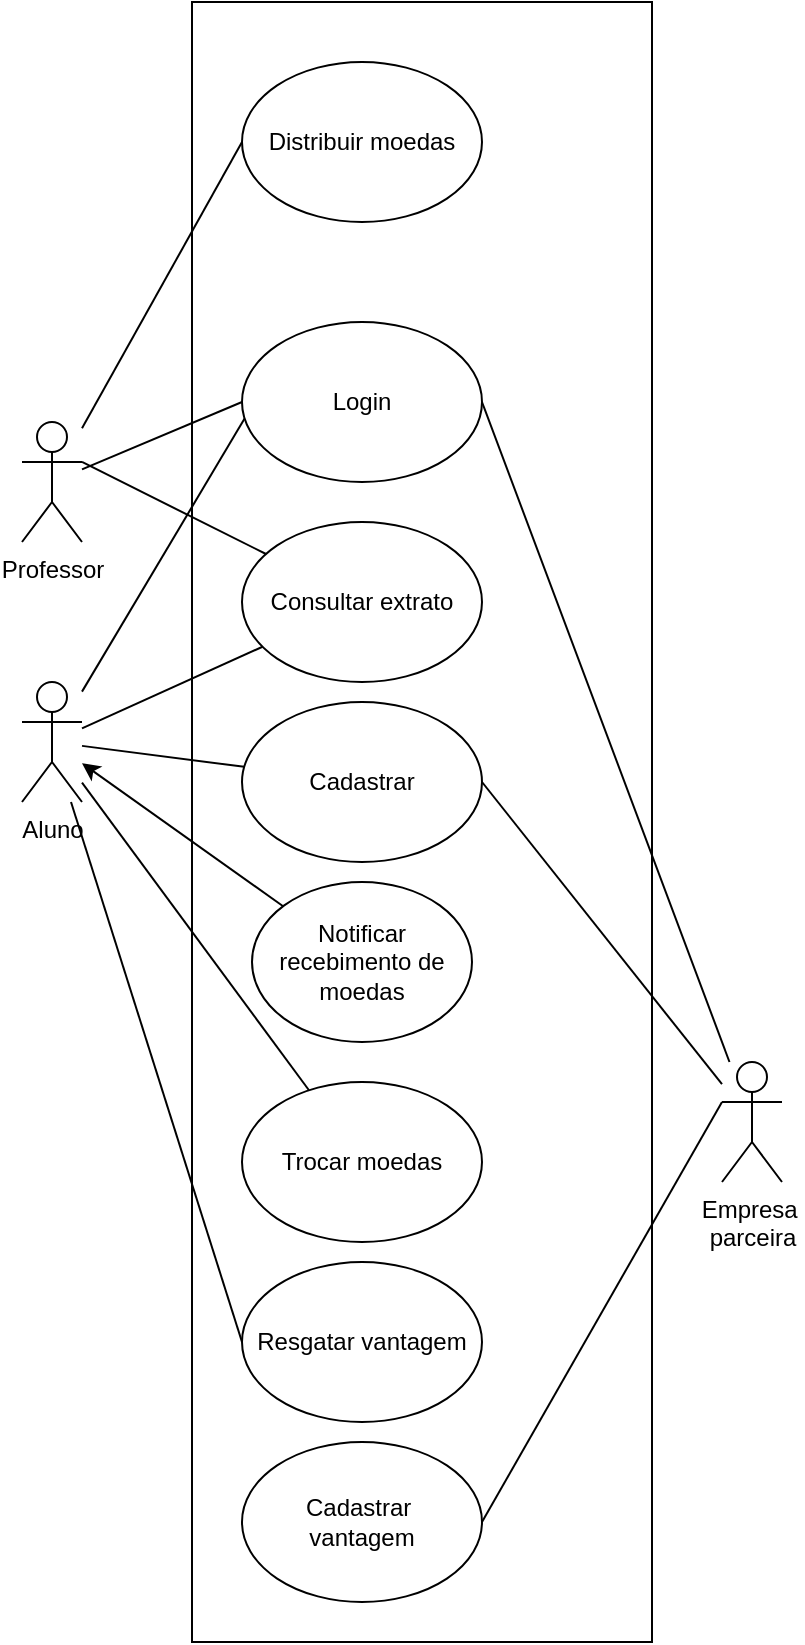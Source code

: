 <mxfile version="21.8.2" type="device">
  <diagram name="Page-1" id="w6hMf7ReLyd-1I25tHpr">
    <mxGraphModel dx="2074" dy="820" grid="0" gridSize="10" guides="1" tooltips="1" connect="1" arrows="1" fold="1" page="1" pageScale="1" pageWidth="850" pageHeight="1100" math="0" shadow="0">
      <root>
        <mxCell id="0" />
        <mxCell id="1" parent="0" />
        <mxCell id="q0D9JmpIUP8wCT0G31oM-1" value="&lt;div&gt;Aluno&lt;/div&gt;&lt;div&gt;&lt;br&gt;&lt;/div&gt;" style="shape=umlActor;verticalLabelPosition=bottom;verticalAlign=top;html=1;outlineConnect=0;" vertex="1" parent="1">
          <mxGeometry x="235" y="480" width="30" height="60" as="geometry" />
        </mxCell>
        <mxCell id="q0D9JmpIUP8wCT0G31oM-3" value="" style="whiteSpace=wrap;html=1;" vertex="1" parent="1">
          <mxGeometry x="320" y="140" width="230" height="820" as="geometry" />
        </mxCell>
        <mxCell id="q0D9JmpIUP8wCT0G31oM-5" style="rounded=0;orthogonalLoop=1;jettySize=auto;html=1;endArrow=none;endFill=0;" edge="1" parent="1" source="q0D9JmpIUP8wCT0G31oM-4" target="q0D9JmpIUP8wCT0G31oM-1">
          <mxGeometry relative="1" as="geometry" />
        </mxCell>
        <mxCell id="q0D9JmpIUP8wCT0G31oM-4" value="Cadastrar" style="ellipse;whiteSpace=wrap;html=1;" vertex="1" parent="1">
          <mxGeometry x="345" y="490" width="120" height="80" as="geometry" />
        </mxCell>
        <mxCell id="q0D9JmpIUP8wCT0G31oM-10" style="rounded=0;orthogonalLoop=1;jettySize=auto;html=1;entryX=0;entryY=0.5;entryDx=0;entryDy=0;endArrow=none;endFill=0;" edge="1" parent="1" source="q0D9JmpIUP8wCT0G31oM-6" target="q0D9JmpIUP8wCT0G31oM-8">
          <mxGeometry relative="1" as="geometry" />
        </mxCell>
        <mxCell id="q0D9JmpIUP8wCT0G31oM-6" value="&lt;div&gt;Professor&lt;/div&gt;&lt;div&gt;&lt;br&gt;&lt;/div&gt;" style="shape=umlActor;verticalLabelPosition=bottom;verticalAlign=top;html=1;outlineConnect=0;" vertex="1" parent="1">
          <mxGeometry x="235" y="350" width="30" height="60" as="geometry" />
        </mxCell>
        <mxCell id="q0D9JmpIUP8wCT0G31oM-8" value="Distribuir moedas" style="ellipse;whiteSpace=wrap;html=1;" vertex="1" parent="1">
          <mxGeometry x="345" y="170" width="120" height="80" as="geometry" />
        </mxCell>
        <mxCell id="q0D9JmpIUP8wCT0G31oM-13" style="rounded=0;orthogonalLoop=1;jettySize=auto;html=1;endArrow=none;endFill=0;exitX=0.017;exitY=0.588;exitDx=0;exitDy=0;exitPerimeter=0;jumpStyle=gap;" edge="1" parent="1" source="q0D9JmpIUP8wCT0G31oM-9" target="q0D9JmpIUP8wCT0G31oM-1">
          <mxGeometry relative="1" as="geometry" />
        </mxCell>
        <mxCell id="q0D9JmpIUP8wCT0G31oM-9" value="Login" style="ellipse;whiteSpace=wrap;html=1;" vertex="1" parent="1">
          <mxGeometry x="345" y="300" width="120" height="80" as="geometry" />
        </mxCell>
        <mxCell id="q0D9JmpIUP8wCT0G31oM-11" style="rounded=0;orthogonalLoop=1;jettySize=auto;html=1;endArrow=none;endFill=0;entryX=0;entryY=0.5;entryDx=0;entryDy=0;" edge="1" parent="1" source="q0D9JmpIUP8wCT0G31oM-6" target="q0D9JmpIUP8wCT0G31oM-9">
          <mxGeometry relative="1" as="geometry">
            <mxPoint x="345" y="320" as="targetPoint" />
          </mxGeometry>
        </mxCell>
        <mxCell id="q0D9JmpIUP8wCT0G31oM-15" style="rounded=0;orthogonalLoop=1;jettySize=auto;html=1;" edge="1" parent="1" source="q0D9JmpIUP8wCT0G31oM-14" target="q0D9JmpIUP8wCT0G31oM-1">
          <mxGeometry relative="1" as="geometry" />
        </mxCell>
        <mxCell id="q0D9JmpIUP8wCT0G31oM-14" value="Notificar recebimento de moedas" style="ellipse;whiteSpace=wrap;html=1;" vertex="1" parent="1">
          <mxGeometry x="350" y="580" width="110" height="80" as="geometry" />
        </mxCell>
        <mxCell id="q0D9JmpIUP8wCT0G31oM-17" style="rounded=0;orthogonalLoop=1;jettySize=auto;html=1;endArrow=none;endFill=0;" edge="1" parent="1" source="q0D9JmpIUP8wCT0G31oM-16" target="q0D9JmpIUP8wCT0G31oM-1">
          <mxGeometry relative="1" as="geometry" />
        </mxCell>
        <mxCell id="q0D9JmpIUP8wCT0G31oM-16" value="Consultar extrato" style="ellipse;whiteSpace=wrap;html=1;" vertex="1" parent="1">
          <mxGeometry x="345" y="400" width="120" height="80" as="geometry" />
        </mxCell>
        <mxCell id="q0D9JmpIUP8wCT0G31oM-18" style="rounded=0;orthogonalLoop=1;jettySize=auto;html=1;entryX=1;entryY=0.333;entryDx=0;entryDy=0;entryPerimeter=0;endArrow=none;endFill=0;" edge="1" parent="1" source="q0D9JmpIUP8wCT0G31oM-16" target="q0D9JmpIUP8wCT0G31oM-6">
          <mxGeometry relative="1" as="geometry" />
        </mxCell>
        <mxCell id="q0D9JmpIUP8wCT0G31oM-20" style="rounded=0;orthogonalLoop=1;jettySize=auto;html=1;endArrow=none;endFill=0;" edge="1" parent="1" source="q0D9JmpIUP8wCT0G31oM-19" target="q0D9JmpIUP8wCT0G31oM-1">
          <mxGeometry relative="1" as="geometry" />
        </mxCell>
        <mxCell id="q0D9JmpIUP8wCT0G31oM-19" value="Trocar moedas" style="ellipse;whiteSpace=wrap;html=1;" vertex="1" parent="1">
          <mxGeometry x="345" y="680" width="120" height="80" as="geometry" />
        </mxCell>
        <mxCell id="q0D9JmpIUP8wCT0G31oM-25" style="rounded=0;orthogonalLoop=1;jettySize=auto;html=1;entryX=1;entryY=0.5;entryDx=0;entryDy=0;endArrow=none;endFill=0;exitX=0;exitY=0.333;exitDx=0;exitDy=0;exitPerimeter=0;" edge="1" parent="1" source="q0D9JmpIUP8wCT0G31oM-22" target="q0D9JmpIUP8wCT0G31oM-24">
          <mxGeometry relative="1" as="geometry" />
        </mxCell>
        <mxCell id="q0D9JmpIUP8wCT0G31oM-28" style="rounded=0;orthogonalLoop=1;jettySize=auto;html=1;entryX=1;entryY=0.5;entryDx=0;entryDy=0;endArrow=none;endFill=0;" edge="1" parent="1" source="q0D9JmpIUP8wCT0G31oM-22" target="q0D9JmpIUP8wCT0G31oM-9">
          <mxGeometry relative="1" as="geometry" />
        </mxCell>
        <mxCell id="q0D9JmpIUP8wCT0G31oM-22" value="&lt;div&gt;Empresa&amp;nbsp;&lt;/div&gt;&lt;div&gt;parceira&lt;/div&gt;" style="shape=umlActor;verticalLabelPosition=bottom;verticalAlign=top;html=1;outlineConnect=0;" vertex="1" parent="1">
          <mxGeometry x="585" y="670" width="30" height="60" as="geometry" />
        </mxCell>
        <mxCell id="q0D9JmpIUP8wCT0G31oM-23" style="rounded=0;orthogonalLoop=1;jettySize=auto;html=1;endArrow=none;endFill=0;" edge="1" parent="1" source="q0D9JmpIUP8wCT0G31oM-22">
          <mxGeometry relative="1" as="geometry">
            <mxPoint x="465" y="530" as="targetPoint" />
          </mxGeometry>
        </mxCell>
        <mxCell id="q0D9JmpIUP8wCT0G31oM-24" value="&lt;div&gt;Cadastrar&amp;nbsp;&lt;/div&gt;&lt;div&gt;vantagem&lt;/div&gt;" style="ellipse;whiteSpace=wrap;html=1;" vertex="1" parent="1">
          <mxGeometry x="345" y="860" width="120" height="80" as="geometry" />
        </mxCell>
        <mxCell id="q0D9JmpIUP8wCT0G31oM-27" style="rounded=0;orthogonalLoop=1;jettySize=auto;html=1;endArrow=none;endFill=0;exitX=0;exitY=0.5;exitDx=0;exitDy=0;" edge="1" parent="1" source="q0D9JmpIUP8wCT0G31oM-26" target="q0D9JmpIUP8wCT0G31oM-1">
          <mxGeometry relative="1" as="geometry" />
        </mxCell>
        <mxCell id="q0D9JmpIUP8wCT0G31oM-26" value="Resgatar vantagem" style="ellipse;whiteSpace=wrap;html=1;" vertex="1" parent="1">
          <mxGeometry x="345" y="770" width="120" height="80" as="geometry" />
        </mxCell>
      </root>
    </mxGraphModel>
  </diagram>
</mxfile>
